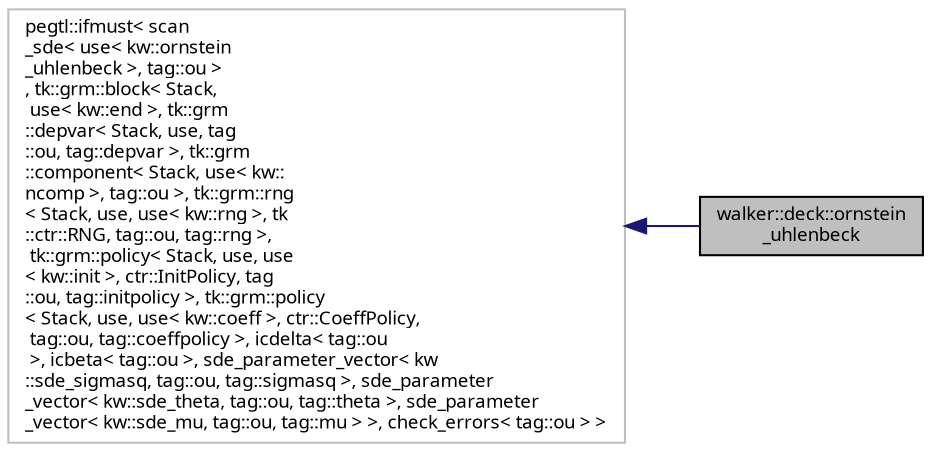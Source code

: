 digraph "walker::deck::ornstein_uhlenbeck"
{
 // INTERACTIVE_SVG=YES
  bgcolor="transparent";
  edge [fontname="sans-serif",fontsize="9",labelfontname="sans-serif",labelfontsize="9"];
  node [fontname="sans-serif",fontsize="9",shape=record];
  rankdir="LR";
  Node1 [label="walker::deck::ornstein\l_uhlenbeck",height=0.2,width=0.4,color="black", fillcolor="grey75", style="filled", fontcolor="black"];
  Node2 -> Node1 [dir="back",color="midnightblue",fontsize="9",style="solid",fontname="sans-serif"];
  Node2 [label="pegtl::ifmust\< scan\l_sde\< use\< kw::ornstein\l_uhlenbeck \>, tag::ou \>\l, tk::grm::block\< Stack,\l use\< kw::end \>, tk::grm\l::depvar\< Stack, use, tag\l::ou, tag::depvar \>, tk::grm\l::component\< Stack, use\< kw::\lncomp \>, tag::ou \>, tk::grm::rng\l\< Stack, use, use\< kw::rng \>, tk\l::ctr::RNG, tag::ou, tag::rng \>,\l tk::grm::policy\< Stack, use, use\l\< kw::init \>, ctr::InitPolicy, tag\l::ou, tag::initpolicy \>, tk::grm::policy\l\< Stack, use, use\< kw::coeff \>, ctr::CoeffPolicy,\l tag::ou, tag::coeffpolicy \>, icdelta\< tag::ou\l \>, icbeta\< tag::ou \>, sde_parameter_vector\< kw\l::sde_sigmasq, tag::ou, tag::sigmasq \>, sde_parameter\l_vector\< kw::sde_theta, tag::ou, tag::theta \>, sde_parameter\l_vector\< kw::sde_mu, tag::ou, tag::mu \> \>, check_errors\< tag::ou \> \>",height=0.2,width=0.4,color="grey75"];
}
